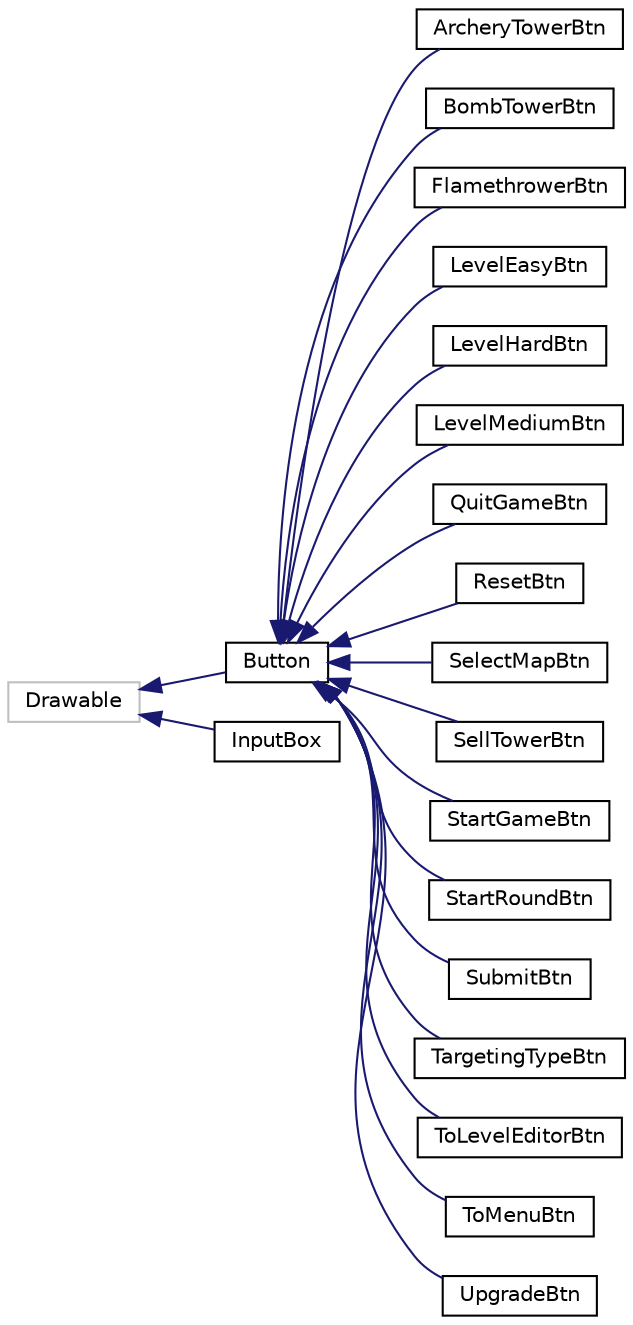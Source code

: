 digraph "Graphical Class Hierarchy"
{
 // LATEX_PDF_SIZE
  edge [fontname="Helvetica",fontsize="10",labelfontname="Helvetica",labelfontsize="10"];
  node [fontname="Helvetica",fontsize="10",shape=record];
  rankdir="LR";
  Node19 [label="Drawable",height=0.2,width=0.4,color="grey75", fillcolor="white", style="filled",tooltip=" "];
  Node19 -> Node0 [dir="back",color="midnightblue",fontsize="10",style="solid",fontname="Helvetica"];
  Node0 [label="Button",height=0.2,width=0.4,color="black", fillcolor="white", style="filled",URL="$classButton.html",tooltip="abstract class for the buttons"];
  Node0 -> Node1 [dir="back",color="midnightblue",fontsize="10",style="solid",fontname="Helvetica"];
  Node1 [label="ArcheryTowerBtn",height=0.2,width=0.4,color="black", fillcolor="white", style="filled",URL="$classArcheryTowerBtn.html",tooltip="Archerytower button."];
  Node0 -> Node2 [dir="back",color="midnightblue",fontsize="10",style="solid",fontname="Helvetica"];
  Node2 [label="BombTowerBtn",height=0.2,width=0.4,color="black", fillcolor="white", style="filled",URL="$classBombTowerBtn.html",tooltip="Bombtower button."];
  Node0 -> Node3 [dir="back",color="midnightblue",fontsize="10",style="solid",fontname="Helvetica"];
  Node3 [label="FlamethrowerBtn",height=0.2,width=0.4,color="black", fillcolor="white", style="filled",URL="$classFlamethrowerBtn.html",tooltip="Flamethrower button."];
  Node0 -> Node4 [dir="back",color="midnightblue",fontsize="10",style="solid",fontname="Helvetica"];
  Node4 [label="LevelEasyBtn",height=0.2,width=0.4,color="black", fillcolor="white", style="filled",URL="$classLevelEasyBtn.html",tooltip="button to set level to easy"];
  Node0 -> Node5 [dir="back",color="midnightblue",fontsize="10",style="solid",fontname="Helvetica"];
  Node5 [label="LevelHardBtn",height=0.2,width=0.4,color="black", fillcolor="white", style="filled",URL="$classLevelHardBtn.html",tooltip="button to set level to hard"];
  Node0 -> Node6 [dir="back",color="midnightblue",fontsize="10",style="solid",fontname="Helvetica"];
  Node6 [label="LevelMediumBtn",height=0.2,width=0.4,color="black", fillcolor="white", style="filled",URL="$classLevelMediumBtn.html",tooltip="button to set level to hard"];
  Node0 -> Node7 [dir="back",color="midnightblue",fontsize="10",style="solid",fontname="Helvetica"];
  Node7 [label="QuitGameBtn",height=0.2,width=0.4,color="black", fillcolor="white", style="filled",URL="$classQuitGameBtn.html",tooltip="Quit game button."];
  Node0 -> Node8 [dir="back",color="midnightblue",fontsize="10",style="solid",fontname="Helvetica"];
  Node8 [label="ResetBtn",height=0.2,width=0.4,color="black", fillcolor="white", style="filled",URL="$classResetBtn.html",tooltip="Reset level editor button."];
  Node0 -> Node9 [dir="back",color="midnightblue",fontsize="10",style="solid",fontname="Helvetica"];
  Node9 [label="SelectMapBtn",height=0.2,width=0.4,color="black", fillcolor="white", style="filled",URL="$classSelectMapBtn.html",tooltip="Select Map Button."];
  Node0 -> Node10 [dir="back",color="midnightblue",fontsize="10",style="solid",fontname="Helvetica"];
  Node10 [label="SellTowerBtn",height=0.2,width=0.4,color="black", fillcolor="white", style="filled",URL="$classSellTowerBtn.html",tooltip="sell tower button"];
  Node0 -> Node11 [dir="back",color="midnightblue",fontsize="10",style="solid",fontname="Helvetica"];
  Node11 [label="StartGameBtn",height=0.2,width=0.4,color="black", fillcolor="white", style="filled",URL="$classStartGameBtn.html",tooltip="start game button"];
  Node0 -> Node12 [dir="back",color="midnightblue",fontsize="10",style="solid",fontname="Helvetica"];
  Node12 [label="StartRoundBtn",height=0.2,width=0.4,color="black", fillcolor="white", style="filled",URL="$classStartRoundBtn.html",tooltip="start round button"];
  Node0 -> Node13 [dir="back",color="midnightblue",fontsize="10",style="solid",fontname="Helvetica"];
  Node13 [label="SubmitBtn",height=0.2,width=0.4,color="black", fillcolor="white", style="filled",URL="$classSubmitBtn.html",tooltip="submit button"];
  Node0 -> Node14 [dir="back",color="midnightblue",fontsize="10",style="solid",fontname="Helvetica"];
  Node14 [label="TargetingTypeBtn",height=0.2,width=0.4,color="black", fillcolor="white", style="filled",URL="$classTargetingTypeBtn.html",tooltip="targetingtype button"];
  Node0 -> Node15 [dir="back",color="midnightblue",fontsize="10",style="solid",fontname="Helvetica"];
  Node15 [label="ToLevelEditorBtn",height=0.2,width=0.4,color="black", fillcolor="white", style="filled",URL="$classToLevelEditorBtn.html",tooltip="to leveleditor button"];
  Node0 -> Node16 [dir="back",color="midnightblue",fontsize="10",style="solid",fontname="Helvetica"];
  Node16 [label="ToMenuBtn",height=0.2,width=0.4,color="black", fillcolor="white", style="filled",URL="$classToMenuBtn.html",tooltip="to menu button"];
  Node0 -> Node17 [dir="back",color="midnightblue",fontsize="10",style="solid",fontname="Helvetica"];
  Node17 [label="UpgradeBtn",height=0.2,width=0.4,color="black", fillcolor="white", style="filled",URL="$classUpgradeBtn.html",tooltip="Upgrade button."];
  Node19 -> Node38 [dir="back",color="midnightblue",fontsize="10",style="solid",fontname="Helvetica"];
  Node38 [label="InputBox",height=0.2,width=0.4,color="black", fillcolor="white", style="filled",URL="$classInputBox.html",tooltip="input box to handle usernames and mapnames"];
}
